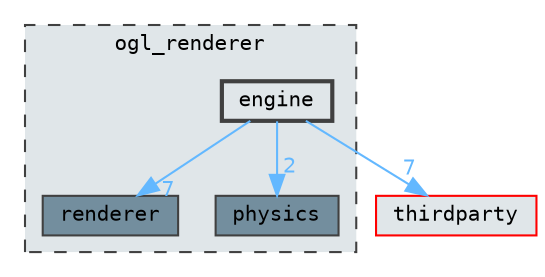 digraph "C:/Users/s239074/Documents/ogl_renderer/ogl_renderer/engine"
{
 // LATEX_PDF_SIZE
  bgcolor="transparent";
  edge [fontname=Terminal,fontsize=10,labelfontname=Helvetica,labelfontsize=10];
  node [fontname=Terminal,fontsize=10,shape=box,height=0.2,width=0.4];
  compound=true
  subgraph clusterdir_2b2a168c9e13632d0f1f804bd0adc88f {
    graph [ bgcolor="#e0e6e9", pencolor="grey25", label="ogl_renderer", fontname=Terminal,fontsize=10 style="filled,dashed", URL="dir_2b2a168c9e13632d0f1f804bd0adc88f.html",tooltip=""]
  dir_1b3b63ba526ce20b68b39a898b8fe507 [label="renderer", fillcolor="#738e9e", color="grey25", style="filled", URL="dir_1b3b63ba526ce20b68b39a898b8fe507.html",tooltip=""];
  dir_eab6abb7a0d6c10319759a047a21e4ac [label="physics", fillcolor="#738e9e", color="grey25", style="filled", URL="dir_eab6abb7a0d6c10319759a047a21e4ac.html",tooltip=""];
  dir_0ab00c0635e63e1504d17e57dc41b5b8 [label="engine", fillcolor="#e0e6e9", color="grey25", style="filled,bold", URL="dir_0ab00c0635e63e1504d17e57dc41b5b8.html",tooltip=""];
  }
  dir_7f51fab15f37f4c20c90b1af38889ac7 [label="thirdparty", fillcolor="#e0e6e9", color="red", style="filled", URL="dir_7f51fab15f37f4c20c90b1af38889ac7.html",tooltip=""];
  dir_0ab00c0635e63e1504d17e57dc41b5b8->dir_1b3b63ba526ce20b68b39a898b8fe507 [headlabel="7", labeldistance=1.5 headhref="dir_000022_000039.html" color="steelblue1" fontcolor="steelblue1"];
  dir_0ab00c0635e63e1504d17e57dc41b5b8->dir_7f51fab15f37f4c20c90b1af38889ac7 [headlabel="7", labeldistance=1.5 headhref="dir_000022_000044.html" color="steelblue1" fontcolor="steelblue1"];
  dir_0ab00c0635e63e1504d17e57dc41b5b8->dir_eab6abb7a0d6c10319759a047a21e4ac [headlabel="2", labeldistance=1.5 headhref="dir_000022_000037.html" color="steelblue1" fontcolor="steelblue1"];
}
